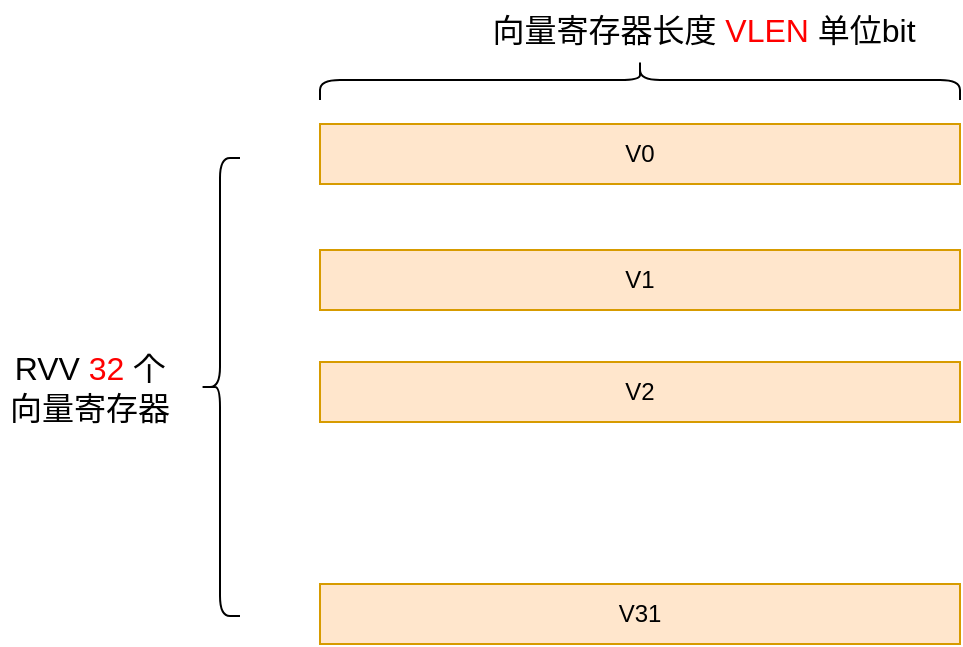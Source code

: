 <mxfile version="21.5.0" type="device">
  <diagram name="第 1 页" id="nJRzv5rlB3VEnub_vDUY">
    <mxGraphModel dx="1099" dy="820" grid="1" gridSize="10" guides="1" tooltips="1" connect="1" arrows="1" fold="1" page="1" pageScale="1" pageWidth="827" pageHeight="1169" math="0" shadow="0">
      <root>
        <mxCell id="0" />
        <mxCell id="1" parent="0" />
        <mxCell id="pI973K098g65e1ilIYmJ-1" value="V0" style="rounded=0;whiteSpace=wrap;html=1;fillColor=#ffe6cc;strokeColor=#d79b00;" parent="1" vertex="1">
          <mxGeometry x="200" y="82" width="320" height="30" as="geometry" />
        </mxCell>
        <mxCell id="pI973K098g65e1ilIYmJ-2" value="V1" style="rounded=0;whiteSpace=wrap;html=1;fillColor=#ffe6cc;strokeColor=#d79b00;" parent="1" vertex="1">
          <mxGeometry x="200" y="145" width="320" height="30" as="geometry" />
        </mxCell>
        <mxCell id="pI973K098g65e1ilIYmJ-3" value="V2" style="rounded=0;whiteSpace=wrap;html=1;fillColor=#ffe6cc;strokeColor=#d79b00;" parent="1" vertex="1">
          <mxGeometry x="200" y="201" width="320" height="30" as="geometry" />
        </mxCell>
        <mxCell id="pI973K098g65e1ilIYmJ-4" value="V31" style="rounded=0;whiteSpace=wrap;html=1;fillColor=#ffe6cc;strokeColor=#d79b00;" parent="1" vertex="1">
          <mxGeometry x="200" y="312" width="320" height="30" as="geometry" />
        </mxCell>
        <mxCell id="pI973K098g65e1ilIYmJ-5" value="" style="shape=curlyBracket;whiteSpace=wrap;html=1;rounded=1;labelPosition=left;verticalLabelPosition=middle;align=right;verticalAlign=middle;" parent="1" vertex="1">
          <mxGeometry x="140" y="99" width="20" height="229" as="geometry" />
        </mxCell>
        <mxCell id="LaAcIT-mZOWXAvsEYPyt-1" value="&lt;font style=&quot;font-size: 16px;&quot;&gt;RVV &lt;font color=&quot;#ff0000&quot;&gt;32&lt;/font&gt; 个&lt;br&gt;向量寄存器&lt;/font&gt;" style="text;strokeColor=none;align=center;fillColor=none;html=1;verticalAlign=middle;whiteSpace=wrap;rounded=0;" vertex="1" parent="1">
          <mxGeometry x="40" y="173.5" width="90" height="80" as="geometry" />
        </mxCell>
        <mxCell id="LaAcIT-mZOWXAvsEYPyt-2" value="" style="shape=curlyBracket;whiteSpace=wrap;html=1;rounded=1;labelPosition=left;verticalLabelPosition=middle;align=right;verticalAlign=middle;rotation=90;size=0.5;" vertex="1" parent="1">
          <mxGeometry x="350" y="-100" width="20" height="320" as="geometry" />
        </mxCell>
        <mxCell id="LaAcIT-mZOWXAvsEYPyt-3" value="&lt;font style=&quot;font-size: 16px;&quot;&gt;向量寄存器长度 &lt;font color=&quot;#ff0000&quot;&gt;VLEN &lt;/font&gt;单位bit&lt;/font&gt;" style="text;strokeColor=none;align=center;fillColor=none;html=1;verticalAlign=middle;whiteSpace=wrap;rounded=0;" vertex="1" parent="1">
          <mxGeometry x="272.5" y="20" width="237.5" height="30" as="geometry" />
        </mxCell>
      </root>
    </mxGraphModel>
  </diagram>
</mxfile>
